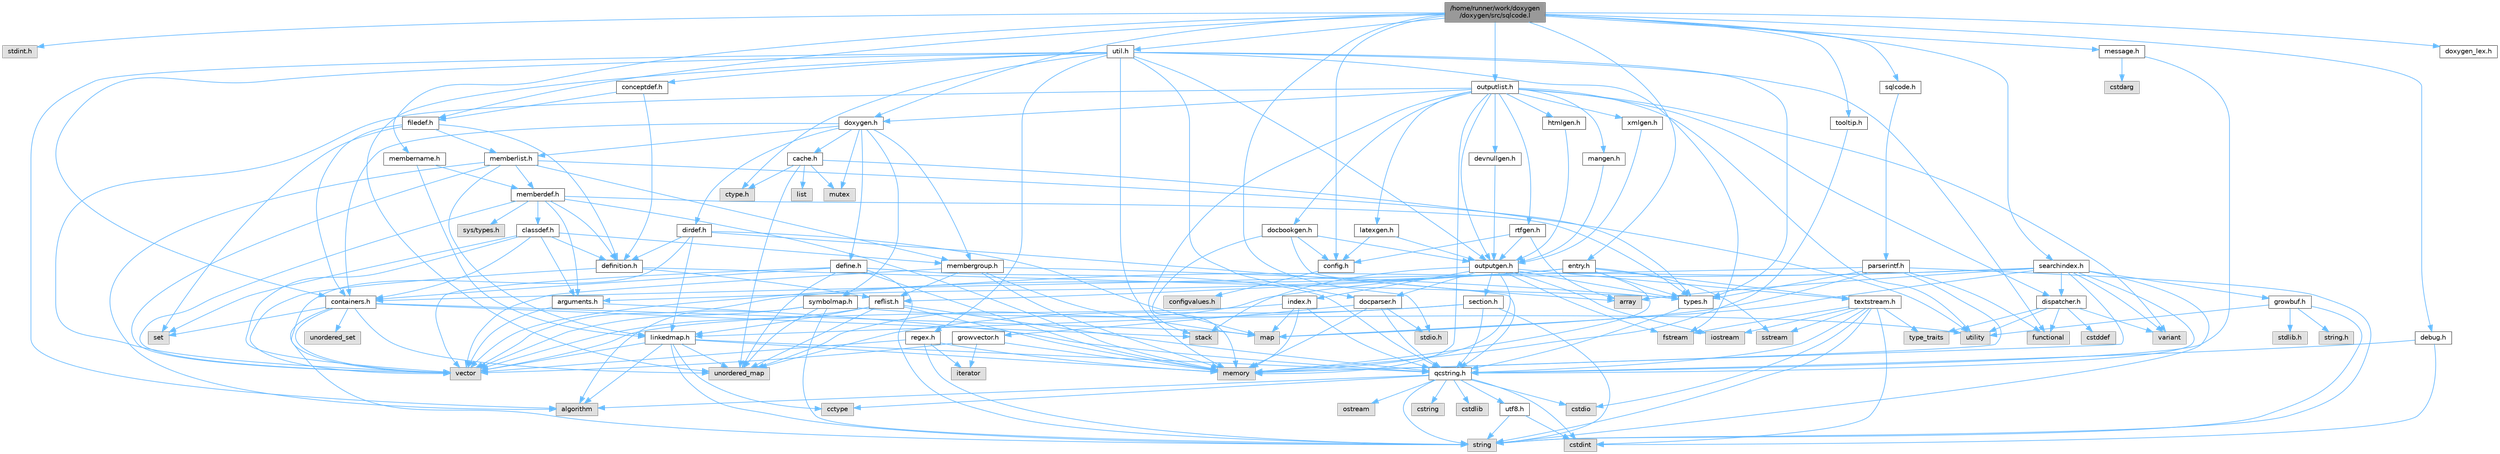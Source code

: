 digraph "/home/runner/work/doxygen/doxygen/src/sqlcode.l"
{
 // INTERACTIVE_SVG=YES
 // LATEX_PDF_SIZE
  bgcolor="transparent";
  edge [fontname=Helvetica,fontsize=10,labelfontname=Helvetica,labelfontsize=10];
  node [fontname=Helvetica,fontsize=10,shape=box,height=0.2,width=0.4];
  Node1 [label="/home/runner/work/doxygen\l/doxygen/src/sqlcode.l",height=0.2,width=0.4,color="gray40", fillcolor="grey60", style="filled", fontcolor="black",tooltip=" "];
  Node1 -> Node2 [color="steelblue1",style="solid"];
  Node2 [label="stdint.h",height=0.2,width=0.4,color="grey60", fillcolor="#E0E0E0", style="filled",tooltip=" "];
  Node1 -> Node3 [color="steelblue1",style="solid"];
  Node3 [label="stdio.h",height=0.2,width=0.4,color="grey60", fillcolor="#E0E0E0", style="filled",tooltip=" "];
  Node1 -> Node4 [color="steelblue1",style="solid"];
  Node4 [label="sqlcode.h",height=0.2,width=0.4,color="grey40", fillcolor="white", style="filled",URL="$d1/db2/sqlcode_8h.html",tooltip=" "];
  Node4 -> Node5 [color="steelblue1",style="solid"];
  Node5 [label="parserintf.h",height=0.2,width=0.4,color="grey40", fillcolor="white", style="filled",URL="$da/d55/parserintf_8h.html",tooltip=" "];
  Node5 -> Node6 [color="steelblue1",style="solid"];
  Node6 [label="functional",height=0.2,width=0.4,color="grey60", fillcolor="#E0E0E0", style="filled",tooltip=" "];
  Node5 -> Node7 [color="steelblue1",style="solid"];
  Node7 [label="memory",height=0.2,width=0.4,color="grey60", fillcolor="#E0E0E0", style="filled",tooltip=" "];
  Node5 -> Node8 [color="steelblue1",style="solid"];
  Node8 [label="map",height=0.2,width=0.4,color="grey60", fillcolor="#E0E0E0", style="filled",tooltip=" "];
  Node5 -> Node9 [color="steelblue1",style="solid"];
  Node9 [label="string",height=0.2,width=0.4,color="grey60", fillcolor="#E0E0E0", style="filled",tooltip=" "];
  Node5 -> Node10 [color="steelblue1",style="solid"];
  Node10 [label="types.h",height=0.2,width=0.4,color="grey40", fillcolor="white", style="filled",URL="$d9/d49/types_8h.html",tooltip="This file contains a number of basic enums and types."];
  Node10 -> Node11 [color="steelblue1",style="solid"];
  Node11 [label="qcstring.h",height=0.2,width=0.4,color="grey40", fillcolor="white", style="filled",URL="$d7/d5c/qcstring_8h.html",tooltip=" "];
  Node11 -> Node9 [color="steelblue1",style="solid"];
  Node11 -> Node12 [color="steelblue1",style="solid"];
  Node12 [label="algorithm",height=0.2,width=0.4,color="grey60", fillcolor="#E0E0E0", style="filled",tooltip=" "];
  Node11 -> Node13 [color="steelblue1",style="solid"];
  Node13 [label="cctype",height=0.2,width=0.4,color="grey60", fillcolor="#E0E0E0", style="filled",tooltip=" "];
  Node11 -> Node14 [color="steelblue1",style="solid"];
  Node14 [label="cstring",height=0.2,width=0.4,color="grey60", fillcolor="#E0E0E0", style="filled",tooltip=" "];
  Node11 -> Node15 [color="steelblue1",style="solid"];
  Node15 [label="cstdio",height=0.2,width=0.4,color="grey60", fillcolor="#E0E0E0", style="filled",tooltip=" "];
  Node11 -> Node16 [color="steelblue1",style="solid"];
  Node16 [label="cstdlib",height=0.2,width=0.4,color="grey60", fillcolor="#E0E0E0", style="filled",tooltip=" "];
  Node11 -> Node17 [color="steelblue1",style="solid"];
  Node17 [label="cstdint",height=0.2,width=0.4,color="grey60", fillcolor="#E0E0E0", style="filled",tooltip=" "];
  Node11 -> Node18 [color="steelblue1",style="solid"];
  Node18 [label="ostream",height=0.2,width=0.4,color="grey60", fillcolor="#E0E0E0", style="filled",tooltip=" "];
  Node11 -> Node19 [color="steelblue1",style="solid"];
  Node19 [label="utf8.h",height=0.2,width=0.4,color="grey40", fillcolor="white", style="filled",URL="$db/d7c/utf8_8h.html",tooltip="Various UTF8 related helper functions."];
  Node19 -> Node17 [color="steelblue1",style="solid"];
  Node19 -> Node9 [color="steelblue1",style="solid"];
  Node5 -> Node20 [color="steelblue1",style="solid"];
  Node20 [label="containers.h",height=0.2,width=0.4,color="grey40", fillcolor="white", style="filled",URL="$d5/d75/containers_8h.html",tooltip=" "];
  Node20 -> Node21 [color="steelblue1",style="solid"];
  Node21 [label="vector",height=0.2,width=0.4,color="grey60", fillcolor="#E0E0E0", style="filled",tooltip=" "];
  Node20 -> Node9 [color="steelblue1",style="solid"];
  Node20 -> Node22 [color="steelblue1",style="solid"];
  Node22 [label="set",height=0.2,width=0.4,color="grey60", fillcolor="#E0E0E0", style="filled",tooltip=" "];
  Node20 -> Node8 [color="steelblue1",style="solid"];
  Node20 -> Node23 [color="steelblue1",style="solid"];
  Node23 [label="unordered_set",height=0.2,width=0.4,color="grey60", fillcolor="#E0E0E0", style="filled",tooltip=" "];
  Node20 -> Node24 [color="steelblue1",style="solid"];
  Node24 [label="unordered_map",height=0.2,width=0.4,color="grey60", fillcolor="#E0E0E0", style="filled",tooltip=" "];
  Node20 -> Node25 [color="steelblue1",style="solid"];
  Node25 [label="stack",height=0.2,width=0.4,color="grey60", fillcolor="#E0E0E0", style="filled",tooltip=" "];
  Node1 -> Node26 [color="steelblue1",style="solid"];
  Node26 [label="entry.h",height=0.2,width=0.4,color="grey40", fillcolor="white", style="filled",URL="$d1/dc6/entry_8h.html",tooltip=" "];
  Node26 -> Node21 [color="steelblue1",style="solid"];
  Node26 -> Node7 [color="steelblue1",style="solid"];
  Node26 -> Node27 [color="steelblue1",style="solid"];
  Node27 [label="sstream",height=0.2,width=0.4,color="grey60", fillcolor="#E0E0E0", style="filled",tooltip=" "];
  Node26 -> Node10 [color="steelblue1",style="solid"];
  Node26 -> Node28 [color="steelblue1",style="solid"];
  Node28 [label="arguments.h",height=0.2,width=0.4,color="grey40", fillcolor="white", style="filled",URL="$df/d9b/arguments_8h.html",tooltip=" "];
  Node28 -> Node21 [color="steelblue1",style="solid"];
  Node28 -> Node11 [color="steelblue1",style="solid"];
  Node26 -> Node29 [color="steelblue1",style="solid"];
  Node29 [label="reflist.h",height=0.2,width=0.4,color="grey40", fillcolor="white", style="filled",URL="$d1/d02/reflist_8h.html",tooltip=" "];
  Node29 -> Node21 [color="steelblue1",style="solid"];
  Node29 -> Node24 [color="steelblue1",style="solid"];
  Node29 -> Node7 [color="steelblue1",style="solid"];
  Node29 -> Node11 [color="steelblue1",style="solid"];
  Node29 -> Node30 [color="steelblue1",style="solid"];
  Node30 [label="linkedmap.h",height=0.2,width=0.4,color="grey40", fillcolor="white", style="filled",URL="$da/de1/linkedmap_8h.html",tooltip=" "];
  Node30 -> Node24 [color="steelblue1",style="solid"];
  Node30 -> Node21 [color="steelblue1",style="solid"];
  Node30 -> Node7 [color="steelblue1",style="solid"];
  Node30 -> Node9 [color="steelblue1",style="solid"];
  Node30 -> Node12 [color="steelblue1",style="solid"];
  Node30 -> Node13 [color="steelblue1",style="solid"];
  Node30 -> Node11 [color="steelblue1",style="solid"];
  Node26 -> Node31 [color="steelblue1",style="solid"];
  Node31 [label="textstream.h",height=0.2,width=0.4,color="grey40", fillcolor="white", style="filled",URL="$d4/d7d/textstream_8h.html",tooltip=" "];
  Node31 -> Node9 [color="steelblue1",style="solid"];
  Node31 -> Node32 [color="steelblue1",style="solid"];
  Node32 [label="iostream",height=0.2,width=0.4,color="grey60", fillcolor="#E0E0E0", style="filled",tooltip=" "];
  Node31 -> Node27 [color="steelblue1",style="solid"];
  Node31 -> Node17 [color="steelblue1",style="solid"];
  Node31 -> Node15 [color="steelblue1",style="solid"];
  Node31 -> Node33 [color="steelblue1",style="solid"];
  Node33 [label="fstream",height=0.2,width=0.4,color="grey60", fillcolor="#E0E0E0", style="filled",tooltip=" "];
  Node31 -> Node34 [color="steelblue1",style="solid"];
  Node34 [label="type_traits",height=0.2,width=0.4,color="grey60", fillcolor="#E0E0E0", style="filled",tooltip=" "];
  Node31 -> Node11 [color="steelblue1",style="solid"];
  Node1 -> Node35 [color="steelblue1",style="solid"];
  Node35 [label="doxygen.h",height=0.2,width=0.4,color="grey40", fillcolor="white", style="filled",URL="$d1/da1/doxygen_8h.html",tooltip=" "];
  Node35 -> Node36 [color="steelblue1",style="solid"];
  Node36 [label="mutex",height=0.2,width=0.4,color="grey60", fillcolor="#E0E0E0", style="filled",tooltip=" "];
  Node35 -> Node20 [color="steelblue1",style="solid"];
  Node35 -> Node37 [color="steelblue1",style="solid"];
  Node37 [label="membergroup.h",height=0.2,width=0.4,color="grey40", fillcolor="white", style="filled",URL="$d9/d11/membergroup_8h.html",tooltip=" "];
  Node37 -> Node21 [color="steelblue1",style="solid"];
  Node37 -> Node8 [color="steelblue1",style="solid"];
  Node37 -> Node7 [color="steelblue1",style="solid"];
  Node37 -> Node10 [color="steelblue1",style="solid"];
  Node37 -> Node29 [color="steelblue1",style="solid"];
  Node35 -> Node38 [color="steelblue1",style="solid"];
  Node38 [label="dirdef.h",height=0.2,width=0.4,color="grey40", fillcolor="white", style="filled",URL="$d6/d15/dirdef_8h.html",tooltip=" "];
  Node38 -> Node21 [color="steelblue1",style="solid"];
  Node38 -> Node8 [color="steelblue1",style="solid"];
  Node38 -> Node11 [color="steelblue1",style="solid"];
  Node38 -> Node30 [color="steelblue1",style="solid"];
  Node38 -> Node39 [color="steelblue1",style="solid"];
  Node39 [label="definition.h",height=0.2,width=0.4,color="grey40", fillcolor="white", style="filled",URL="$df/da1/definition_8h.html",tooltip=" "];
  Node39 -> Node21 [color="steelblue1",style="solid"];
  Node39 -> Node10 [color="steelblue1",style="solid"];
  Node39 -> Node29 [color="steelblue1",style="solid"];
  Node35 -> Node40 [color="steelblue1",style="solid"];
  Node40 [label="memberlist.h",height=0.2,width=0.4,color="grey40", fillcolor="white", style="filled",URL="$dd/d78/memberlist_8h.html",tooltip=" "];
  Node40 -> Node21 [color="steelblue1",style="solid"];
  Node40 -> Node12 [color="steelblue1",style="solid"];
  Node40 -> Node41 [color="steelblue1",style="solid"];
  Node41 [label="memberdef.h",height=0.2,width=0.4,color="grey40", fillcolor="white", style="filled",URL="$d4/d46/memberdef_8h.html",tooltip=" "];
  Node41 -> Node21 [color="steelblue1",style="solid"];
  Node41 -> Node7 [color="steelblue1",style="solid"];
  Node41 -> Node42 [color="steelblue1",style="solid"];
  Node42 [label="sys/types.h",height=0.2,width=0.4,color="grey60", fillcolor="#E0E0E0", style="filled",tooltip=" "];
  Node41 -> Node10 [color="steelblue1",style="solid"];
  Node41 -> Node39 [color="steelblue1",style="solid"];
  Node41 -> Node28 [color="steelblue1",style="solid"];
  Node41 -> Node43 [color="steelblue1",style="solid"];
  Node43 [label="classdef.h",height=0.2,width=0.4,color="grey40", fillcolor="white", style="filled",URL="$d1/da6/classdef_8h.html",tooltip=" "];
  Node43 -> Node21 [color="steelblue1",style="solid"];
  Node43 -> Node22 [color="steelblue1",style="solid"];
  Node43 -> Node20 [color="steelblue1",style="solid"];
  Node43 -> Node39 [color="steelblue1",style="solid"];
  Node43 -> Node28 [color="steelblue1",style="solid"];
  Node43 -> Node37 [color="steelblue1",style="solid"];
  Node40 -> Node30 [color="steelblue1",style="solid"];
  Node40 -> Node10 [color="steelblue1",style="solid"];
  Node40 -> Node37 [color="steelblue1",style="solid"];
  Node35 -> Node44 [color="steelblue1",style="solid"];
  Node44 [label="define.h",height=0.2,width=0.4,color="grey40", fillcolor="white", style="filled",URL="$df/d67/define_8h.html",tooltip=" "];
  Node44 -> Node21 [color="steelblue1",style="solid"];
  Node44 -> Node7 [color="steelblue1",style="solid"];
  Node44 -> Node9 [color="steelblue1",style="solid"];
  Node44 -> Node24 [color="steelblue1",style="solid"];
  Node44 -> Node11 [color="steelblue1",style="solid"];
  Node44 -> Node20 [color="steelblue1",style="solid"];
  Node35 -> Node45 [color="steelblue1",style="solid"];
  Node45 [label="cache.h",height=0.2,width=0.4,color="grey40", fillcolor="white", style="filled",URL="$d3/d26/cache_8h.html",tooltip=" "];
  Node45 -> Node46 [color="steelblue1",style="solid"];
  Node46 [label="list",height=0.2,width=0.4,color="grey60", fillcolor="#E0E0E0", style="filled",tooltip=" "];
  Node45 -> Node24 [color="steelblue1",style="solid"];
  Node45 -> Node36 [color="steelblue1",style="solid"];
  Node45 -> Node47 [color="steelblue1",style="solid"];
  Node47 [label="utility",height=0.2,width=0.4,color="grey60", fillcolor="#E0E0E0", style="filled",tooltip=" "];
  Node45 -> Node48 [color="steelblue1",style="solid"];
  Node48 [label="ctype.h",height=0.2,width=0.4,color="grey60", fillcolor="#E0E0E0", style="filled",tooltip=" "];
  Node35 -> Node49 [color="steelblue1",style="solid"];
  Node49 [label="symbolmap.h",height=0.2,width=0.4,color="grey40", fillcolor="white", style="filled",URL="$d7/ddd/symbolmap_8h.html",tooltip=" "];
  Node49 -> Node12 [color="steelblue1",style="solid"];
  Node49 -> Node24 [color="steelblue1",style="solid"];
  Node49 -> Node21 [color="steelblue1",style="solid"];
  Node49 -> Node9 [color="steelblue1",style="solid"];
  Node49 -> Node47 [color="steelblue1",style="solid"];
  Node1 -> Node50 [color="steelblue1",style="solid"];
  Node50 [label="outputlist.h",height=0.2,width=0.4,color="grey40", fillcolor="white", style="filled",URL="$d2/db9/outputlist_8h.html",tooltip=" "];
  Node50 -> Node47 [color="steelblue1",style="solid"];
  Node50 -> Node21 [color="steelblue1",style="solid"];
  Node50 -> Node7 [color="steelblue1",style="solid"];
  Node50 -> Node51 [color="steelblue1",style="solid"];
  Node51 [label="variant",height=0.2,width=0.4,color="grey60", fillcolor="#E0E0E0", style="filled",tooltip=" "];
  Node50 -> Node25 [color="steelblue1",style="solid"];
  Node50 -> Node52 [color="steelblue1",style="solid"];
  Node52 [label="outputgen.h",height=0.2,width=0.4,color="grey40", fillcolor="white", style="filled",URL="$df/d06/outputgen_8h.html",tooltip=" "];
  Node52 -> Node7 [color="steelblue1",style="solid"];
  Node52 -> Node25 [color="steelblue1",style="solid"];
  Node52 -> Node32 [color="steelblue1",style="solid"];
  Node52 -> Node33 [color="steelblue1",style="solid"];
  Node52 -> Node10 [color="steelblue1",style="solid"];
  Node52 -> Node53 [color="steelblue1",style="solid"];
  Node53 [label="index.h",height=0.2,width=0.4,color="grey40", fillcolor="white", style="filled",URL="$d1/db5/index_8h.html",tooltip=" "];
  Node53 -> Node7 [color="steelblue1",style="solid"];
  Node53 -> Node21 [color="steelblue1",style="solid"];
  Node53 -> Node8 [color="steelblue1",style="solid"];
  Node53 -> Node11 [color="steelblue1",style="solid"];
  Node52 -> Node54 [color="steelblue1",style="solid"];
  Node54 [label="section.h",height=0.2,width=0.4,color="grey40", fillcolor="white", style="filled",URL="$d1/d2a/section_8h.html",tooltip=" "];
  Node54 -> Node9 [color="steelblue1",style="solid"];
  Node54 -> Node24 [color="steelblue1",style="solid"];
  Node54 -> Node11 [color="steelblue1",style="solid"];
  Node54 -> Node30 [color="steelblue1",style="solid"];
  Node52 -> Node31 [color="steelblue1",style="solid"];
  Node52 -> Node55 [color="steelblue1",style="solid"];
  Node55 [label="docparser.h",height=0.2,width=0.4,color="grey40", fillcolor="white", style="filled",URL="$de/d9c/docparser_8h.html",tooltip=" "];
  Node55 -> Node3 [color="steelblue1",style="solid"];
  Node55 -> Node7 [color="steelblue1",style="solid"];
  Node55 -> Node11 [color="steelblue1",style="solid"];
  Node55 -> Node56 [color="steelblue1",style="solid"];
  Node56 [label="growvector.h",height=0.2,width=0.4,color="grey40", fillcolor="white", style="filled",URL="$d7/d50/growvector_8h.html",tooltip=" "];
  Node56 -> Node21 [color="steelblue1",style="solid"];
  Node56 -> Node7 [color="steelblue1",style="solid"];
  Node56 -> Node57 [color="steelblue1",style="solid"];
  Node57 [label="iterator",height=0.2,width=0.4,color="grey60", fillcolor="#E0E0E0", style="filled",tooltip=" "];
  Node50 -> Node35 [color="steelblue1",style="solid"];
  Node50 -> Node58 [color="steelblue1",style="solid"];
  Node58 [label="dispatcher.h",height=0.2,width=0.4,color="grey40", fillcolor="white", style="filled",URL="$da/d73/dispatcher_8h.html",tooltip=" "];
  Node58 -> Node59 [color="steelblue1",style="solid"];
  Node59 [label="cstddef",height=0.2,width=0.4,color="grey60", fillcolor="#E0E0E0", style="filled",tooltip=" "];
  Node58 -> Node47 [color="steelblue1",style="solid"];
  Node58 -> Node6 [color="steelblue1",style="solid"];
  Node58 -> Node51 [color="steelblue1",style="solid"];
  Node58 -> Node34 [color="steelblue1",style="solid"];
  Node50 -> Node60 [color="steelblue1",style="solid"];
  Node60 [label="htmlgen.h",height=0.2,width=0.4,color="grey40", fillcolor="white", style="filled",URL="$d8/d56/htmlgen_8h.html",tooltip=" "];
  Node60 -> Node52 [color="steelblue1",style="solid"];
  Node50 -> Node61 [color="steelblue1",style="solid"];
  Node61 [label="latexgen.h",height=0.2,width=0.4,color="grey40", fillcolor="white", style="filled",URL="$d6/d9c/latexgen_8h.html",tooltip=" "];
  Node61 -> Node62 [color="steelblue1",style="solid"];
  Node62 [label="config.h",height=0.2,width=0.4,color="grey40", fillcolor="white", style="filled",URL="$db/d16/config_8h.html",tooltip=" "];
  Node62 -> Node63 [color="steelblue1",style="solid"];
  Node63 [label="configvalues.h",height=0.2,width=0.4,color="grey60", fillcolor="#E0E0E0", style="filled",tooltip=" "];
  Node61 -> Node52 [color="steelblue1",style="solid"];
  Node50 -> Node64 [color="steelblue1",style="solid"];
  Node64 [label="rtfgen.h",height=0.2,width=0.4,color="grey40", fillcolor="white", style="filled",URL="$d4/daa/rtfgen_8h.html",tooltip=" "];
  Node64 -> Node65 [color="steelblue1",style="solid"];
  Node65 [label="array",height=0.2,width=0.4,color="grey60", fillcolor="#E0E0E0", style="filled",tooltip=" "];
  Node64 -> Node62 [color="steelblue1",style="solid"];
  Node64 -> Node52 [color="steelblue1",style="solid"];
  Node50 -> Node66 [color="steelblue1",style="solid"];
  Node66 [label="mangen.h",height=0.2,width=0.4,color="grey40", fillcolor="white", style="filled",URL="$da/dc0/mangen_8h.html",tooltip=" "];
  Node66 -> Node52 [color="steelblue1",style="solid"];
  Node50 -> Node67 [color="steelblue1",style="solid"];
  Node67 [label="docbookgen.h",height=0.2,width=0.4,color="grey40", fillcolor="white", style="filled",URL="$de/dea/docbookgen_8h.html",tooltip=" "];
  Node67 -> Node7 [color="steelblue1",style="solid"];
  Node67 -> Node65 [color="steelblue1",style="solid"];
  Node67 -> Node62 [color="steelblue1",style="solid"];
  Node67 -> Node52 [color="steelblue1",style="solid"];
  Node50 -> Node68 [color="steelblue1",style="solid"];
  Node68 [label="xmlgen.h",height=0.2,width=0.4,color="grey40", fillcolor="white", style="filled",URL="$d9/d67/xmlgen_8h.html",tooltip=" "];
  Node68 -> Node52 [color="steelblue1",style="solid"];
  Node50 -> Node69 [color="steelblue1",style="solid"];
  Node69 [label="devnullgen.h",height=0.2,width=0.4,color="grey40", fillcolor="white", style="filled",URL="$d8/de5/devnullgen_8h.html",tooltip=" "];
  Node69 -> Node52 [color="steelblue1",style="solid"];
  Node1 -> Node70 [color="steelblue1",style="solid"];
  Node70 [label="util.h",height=0.2,width=0.4,color="grey40", fillcolor="white", style="filled",URL="$d8/d3c/util_8h.html",tooltip="A bunch of utility functions."];
  Node70 -> Node7 [color="steelblue1",style="solid"];
  Node70 -> Node24 [color="steelblue1",style="solid"];
  Node70 -> Node12 [color="steelblue1",style="solid"];
  Node70 -> Node6 [color="steelblue1",style="solid"];
  Node70 -> Node33 [color="steelblue1",style="solid"];
  Node70 -> Node48 [color="steelblue1",style="solid"];
  Node70 -> Node10 [color="steelblue1",style="solid"];
  Node70 -> Node55 [color="steelblue1",style="solid"];
  Node70 -> Node20 [color="steelblue1",style="solid"];
  Node70 -> Node52 [color="steelblue1",style="solid"];
  Node70 -> Node71 [color="steelblue1",style="solid"];
  Node71 [label="regex.h",height=0.2,width=0.4,color="grey40", fillcolor="white", style="filled",URL="$d1/d21/regex_8h.html",tooltip=" "];
  Node71 -> Node7 [color="steelblue1",style="solid"];
  Node71 -> Node9 [color="steelblue1",style="solid"];
  Node71 -> Node21 [color="steelblue1",style="solid"];
  Node71 -> Node57 [color="steelblue1",style="solid"];
  Node70 -> Node72 [color="steelblue1",style="solid"];
  Node72 [label="conceptdef.h",height=0.2,width=0.4,color="grey40", fillcolor="white", style="filled",URL="$da/df1/conceptdef_8h.html",tooltip=" "];
  Node72 -> Node39 [color="steelblue1",style="solid"];
  Node72 -> Node73 [color="steelblue1",style="solid"];
  Node73 [label="filedef.h",height=0.2,width=0.4,color="grey40", fillcolor="white", style="filled",URL="$d4/d3a/filedef_8h.html",tooltip=" "];
  Node73 -> Node22 [color="steelblue1",style="solid"];
  Node73 -> Node39 [color="steelblue1",style="solid"];
  Node73 -> Node40 [color="steelblue1",style="solid"];
  Node73 -> Node20 [color="steelblue1",style="solid"];
  Node1 -> Node74 [color="steelblue1",style="solid"];
  Node74 [label="membername.h",height=0.2,width=0.4,color="grey40", fillcolor="white", style="filled",URL="$d7/dfc/membername_8h.html",tooltip=" "];
  Node74 -> Node41 [color="steelblue1",style="solid"];
  Node74 -> Node30 [color="steelblue1",style="solid"];
  Node1 -> Node75 [color="steelblue1",style="solid"];
  Node75 [label="searchindex.h",height=0.2,width=0.4,color="grey40", fillcolor="white", style="filled",URL="$de/d07/searchindex_8h.html",tooltip="Web server based search engine."];
  Node75 -> Node7 [color="steelblue1",style="solid"];
  Node75 -> Node21 [color="steelblue1",style="solid"];
  Node75 -> Node8 [color="steelblue1",style="solid"];
  Node75 -> Node24 [color="steelblue1",style="solid"];
  Node75 -> Node9 [color="steelblue1",style="solid"];
  Node75 -> Node65 [color="steelblue1",style="solid"];
  Node75 -> Node51 [color="steelblue1",style="solid"];
  Node75 -> Node11 [color="steelblue1",style="solid"];
  Node75 -> Node76 [color="steelblue1",style="solid"];
  Node76 [label="growbuf.h",height=0.2,width=0.4,color="grey40", fillcolor="white", style="filled",URL="$dd/d72/growbuf_8h.html",tooltip=" "];
  Node76 -> Node47 [color="steelblue1",style="solid"];
  Node76 -> Node77 [color="steelblue1",style="solid"];
  Node77 [label="stdlib.h",height=0.2,width=0.4,color="grey60", fillcolor="#E0E0E0", style="filled",tooltip=" "];
  Node76 -> Node78 [color="steelblue1",style="solid"];
  Node78 [label="string.h",height=0.2,width=0.4,color="grey60", fillcolor="#E0E0E0", style="filled",tooltip=" "];
  Node76 -> Node9 [color="steelblue1",style="solid"];
  Node75 -> Node58 [color="steelblue1",style="solid"];
  Node1 -> Node62 [color="steelblue1",style="solid"];
  Node1 -> Node73 [color="steelblue1",style="solid"];
  Node1 -> Node79 [color="steelblue1",style="solid"];
  Node79 [label="tooltip.h",height=0.2,width=0.4,color="grey40", fillcolor="white", style="filled",URL="$db/d83/tooltip_8h.html",tooltip=" "];
  Node79 -> Node7 [color="steelblue1",style="solid"];
  Node1 -> Node80 [color="steelblue1",style="solid"];
  Node80 [label="message.h",height=0.2,width=0.4,color="grey40", fillcolor="white", style="filled",URL="$d2/d0d/message_8h.html",tooltip=" "];
  Node80 -> Node81 [color="steelblue1",style="solid"];
  Node81 [label="cstdarg",height=0.2,width=0.4,color="grey60", fillcolor="#E0E0E0", style="filled",tooltip=" "];
  Node80 -> Node11 [color="steelblue1",style="solid"];
  Node1 -> Node82 [color="steelblue1",style="solid"];
  Node82 [label="debug.h",height=0.2,width=0.4,color="grey40", fillcolor="white", style="filled",URL="$db/d16/debug_8h.html",tooltip=" "];
  Node82 -> Node17 [color="steelblue1",style="solid"];
  Node82 -> Node11 [color="steelblue1",style="solid"];
  Node1 -> Node83 [color="steelblue1",style="solid"];
  Node83 [label="doxygen_lex.h",height=0.2,width=0.4,color="grey40", fillcolor="white", style="filled",URL="$d6/da5/doxygen__lex_8h.html",tooltip=" "];
}
